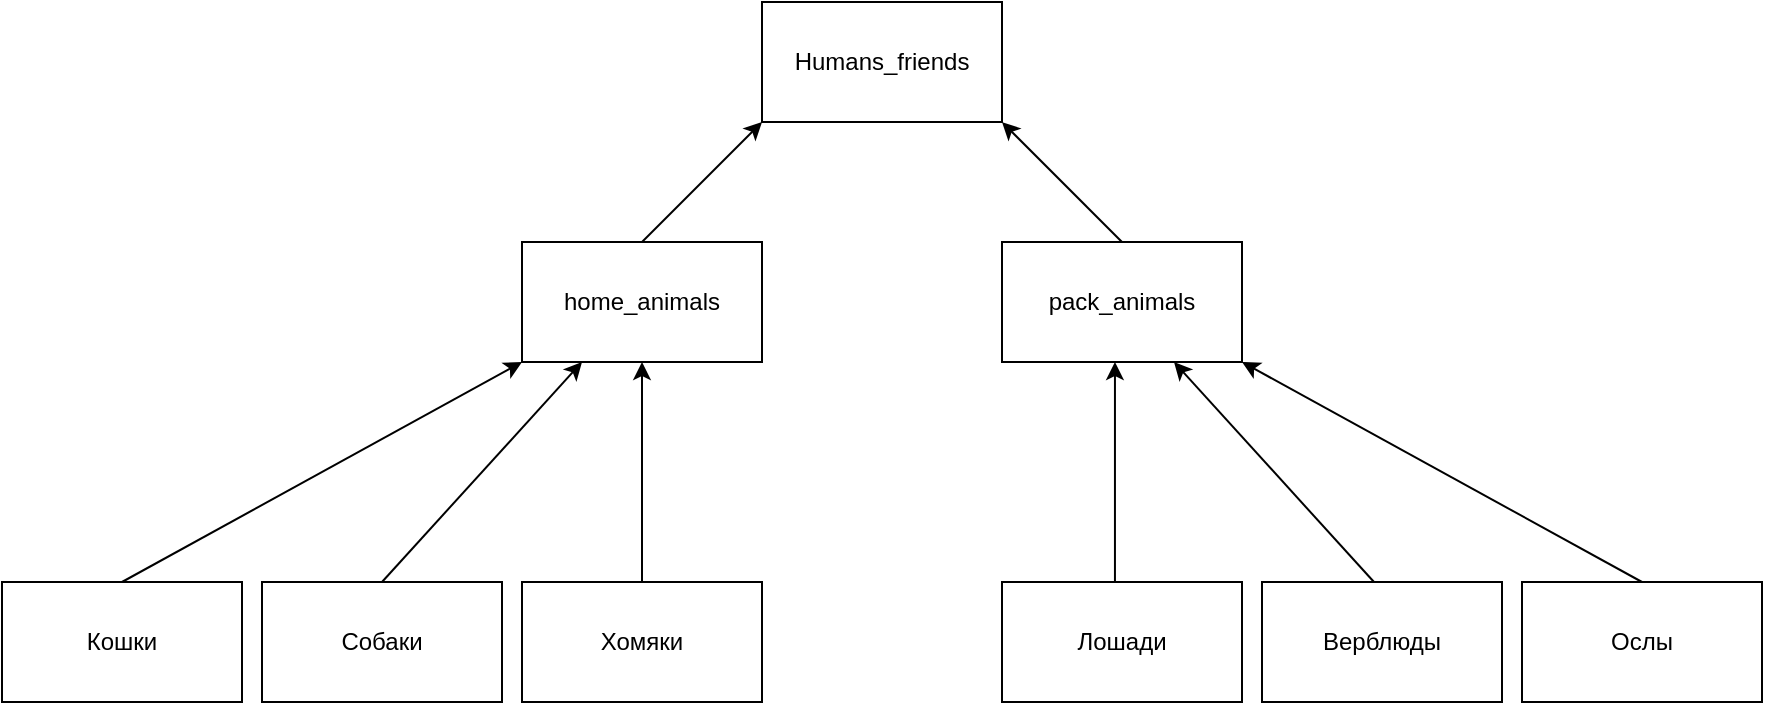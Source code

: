 <mxfile version="21.6.5" type="device">
  <diagram name="Страница 1" id="M_JY-qvEQAXBqY0649SW">
    <mxGraphModel dx="977" dy="571" grid="1" gridSize="10" guides="1" tooltips="1" connect="1" arrows="1" fold="1" page="1" pageScale="1" pageWidth="1169" pageHeight="827" math="0" shadow="0">
      <root>
        <mxCell id="0" />
        <mxCell id="1" parent="0" />
        <mxCell id="tOxG3y1IKKEzEwFr3Koo-1" value="Humans_friends" style="rounded=0;whiteSpace=wrap;html=1;" vertex="1" parent="1">
          <mxGeometry x="544" y="110" width="120" height="60" as="geometry" />
        </mxCell>
        <mxCell id="tOxG3y1IKKEzEwFr3Koo-2" value="home_animals" style="rounded=0;whiteSpace=wrap;html=1;" vertex="1" parent="1">
          <mxGeometry x="424" y="230" width="120" height="60" as="geometry" />
        </mxCell>
        <mxCell id="tOxG3y1IKKEzEwFr3Koo-3" value="pack_animals" style="rounded=0;whiteSpace=wrap;html=1;" vertex="1" parent="1">
          <mxGeometry x="664" y="230" width="120" height="60" as="geometry" />
        </mxCell>
        <mxCell id="tOxG3y1IKKEzEwFr3Koo-4" value="Кошки" style="rounded=0;whiteSpace=wrap;html=1;" vertex="1" parent="1">
          <mxGeometry x="164" y="400" width="120" height="60" as="geometry" />
        </mxCell>
        <mxCell id="tOxG3y1IKKEzEwFr3Koo-5" value="Собаки" style="rounded=0;whiteSpace=wrap;html=1;" vertex="1" parent="1">
          <mxGeometry x="294" y="400" width="120" height="60" as="geometry" />
        </mxCell>
        <mxCell id="tOxG3y1IKKEzEwFr3Koo-6" value="Хомяки" style="rounded=0;whiteSpace=wrap;html=1;" vertex="1" parent="1">
          <mxGeometry x="424" y="400" width="120" height="60" as="geometry" />
        </mxCell>
        <mxCell id="tOxG3y1IKKEzEwFr3Koo-10" value="Лошади" style="rounded=0;whiteSpace=wrap;html=1;" vertex="1" parent="1">
          <mxGeometry x="664" y="400" width="120" height="60" as="geometry" />
        </mxCell>
        <mxCell id="tOxG3y1IKKEzEwFr3Koo-11" value="Верблюды" style="rounded=0;whiteSpace=wrap;html=1;" vertex="1" parent="1">
          <mxGeometry x="794" y="400" width="120" height="60" as="geometry" />
        </mxCell>
        <mxCell id="tOxG3y1IKKEzEwFr3Koo-12" value="Ослы" style="rounded=0;whiteSpace=wrap;html=1;" vertex="1" parent="1">
          <mxGeometry x="924" y="400" width="120" height="60" as="geometry" />
        </mxCell>
        <mxCell id="tOxG3y1IKKEzEwFr3Koo-13" value="" style="endArrow=classic;html=1;rounded=0;entryX=0;entryY=1;entryDx=0;entryDy=0;exitX=0.5;exitY=0;exitDx=0;exitDy=0;" edge="1" parent="1" source="tOxG3y1IKKEzEwFr3Koo-2" target="tOxG3y1IKKEzEwFr3Koo-1">
          <mxGeometry width="50" height="50" relative="1" as="geometry">
            <mxPoint x="494" y="230" as="sourcePoint" />
            <mxPoint x="544" y="180" as="targetPoint" />
          </mxGeometry>
        </mxCell>
        <mxCell id="tOxG3y1IKKEzEwFr3Koo-14" value="" style="endArrow=classic;html=1;rounded=0;entryX=1;entryY=1;entryDx=0;entryDy=0;exitX=0.5;exitY=0;exitDx=0;exitDy=0;" edge="1" parent="1" source="tOxG3y1IKKEzEwFr3Koo-3" target="tOxG3y1IKKEzEwFr3Koo-1">
          <mxGeometry width="50" height="50" relative="1" as="geometry">
            <mxPoint x="724" y="230" as="sourcePoint" />
            <mxPoint x="784" y="170" as="targetPoint" />
          </mxGeometry>
        </mxCell>
        <mxCell id="tOxG3y1IKKEzEwFr3Koo-15" value="" style="endArrow=classic;html=1;rounded=0;entryX=0;entryY=1;entryDx=0;entryDy=0;exitX=0.5;exitY=0;exitDx=0;exitDy=0;" edge="1" parent="1" source="tOxG3y1IKKEzEwFr3Koo-4" target="tOxG3y1IKKEzEwFr3Koo-2">
          <mxGeometry width="50" height="50" relative="1" as="geometry">
            <mxPoint x="224" y="354" as="sourcePoint" />
            <mxPoint x="284" y="294" as="targetPoint" />
          </mxGeometry>
        </mxCell>
        <mxCell id="tOxG3y1IKKEzEwFr3Koo-16" value="" style="endArrow=classic;html=1;rounded=0;entryX=0.25;entryY=1;entryDx=0;entryDy=0;exitX=0.5;exitY=0;exitDx=0;exitDy=0;" edge="1" parent="1" source="tOxG3y1IKKEzEwFr3Koo-5" target="tOxG3y1IKKEzEwFr3Koo-2">
          <mxGeometry width="50" height="50" relative="1" as="geometry">
            <mxPoint x="350" y="400" as="sourcePoint" />
            <mxPoint x="550" y="290" as="targetPoint" />
          </mxGeometry>
        </mxCell>
        <mxCell id="tOxG3y1IKKEzEwFr3Koo-17" value="" style="endArrow=classic;html=1;rounded=0;entryX=0.5;entryY=1;entryDx=0;entryDy=0;exitX=0.5;exitY=0;exitDx=0;exitDy=0;" edge="1" parent="1" source="tOxG3y1IKKEzEwFr3Koo-6" target="tOxG3y1IKKEzEwFr3Koo-2">
          <mxGeometry width="50" height="50" relative="1" as="geometry">
            <mxPoint x="364" y="410" as="sourcePoint" />
            <mxPoint x="464" y="300" as="targetPoint" />
          </mxGeometry>
        </mxCell>
        <mxCell id="tOxG3y1IKKEzEwFr3Koo-18" value="" style="endArrow=classic;html=1;rounded=0;entryX=0;entryY=1;entryDx=0;entryDy=0;exitX=0.5;exitY=0;exitDx=0;exitDy=0;" edge="1" parent="1">
          <mxGeometry width="50" height="50" relative="1" as="geometry">
            <mxPoint x="984" y="400" as="sourcePoint" />
            <mxPoint x="784" y="290" as="targetPoint" />
          </mxGeometry>
        </mxCell>
        <mxCell id="tOxG3y1IKKEzEwFr3Koo-19" value="" style="endArrow=classic;html=1;rounded=0;entryX=0.25;entryY=1;entryDx=0;entryDy=0;exitX=0.5;exitY=0;exitDx=0;exitDy=0;" edge="1" parent="1">
          <mxGeometry width="50" height="50" relative="1" as="geometry">
            <mxPoint x="850" y="400" as="sourcePoint" />
            <mxPoint x="750" y="290" as="targetPoint" />
          </mxGeometry>
        </mxCell>
        <mxCell id="tOxG3y1IKKEzEwFr3Koo-20" value="" style="endArrow=classic;html=1;rounded=0;entryX=0.5;entryY=1;entryDx=0;entryDy=0;exitX=0.5;exitY=0;exitDx=0;exitDy=0;" edge="1" parent="1">
          <mxGeometry width="50" height="50" relative="1" as="geometry">
            <mxPoint x="720.476" y="400" as="sourcePoint" />
            <mxPoint x="720.476" y="290" as="targetPoint" />
          </mxGeometry>
        </mxCell>
      </root>
    </mxGraphModel>
  </diagram>
</mxfile>
